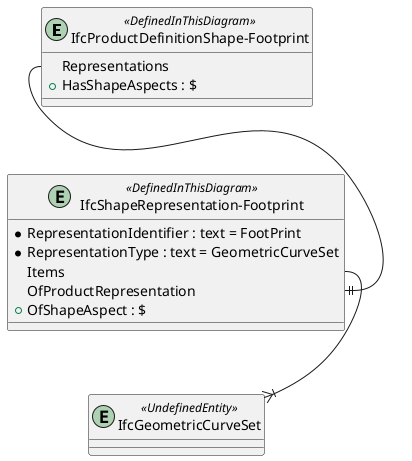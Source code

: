 @startuml 

entity "IfcProductDefinitionShape-Footprint" <<DefinedInThisDiagram>>
{
  Representations
  +HasShapeAspects : $
}

entity "IfcShapeRepresentation-Footprint" <<DefinedInThisDiagram>>
{
  *RepresentationIdentifier : text = FootPrint
  *RepresentationType : text = GeometricCurveSet
  Items
  OfProductRepresentation
  +OfShapeAspect : $
}

entity IfcGeometricCurveSet <<UndefinedEntity>>

"IfcProductDefinitionShape-Footprint::Representations" --|| "IfcShapeRepresentation-Footprint::OfProductRepresentation"


"IfcShapeRepresentation-Footprint::Items"--|{ IfcGeometricCurveSet

@enduml



